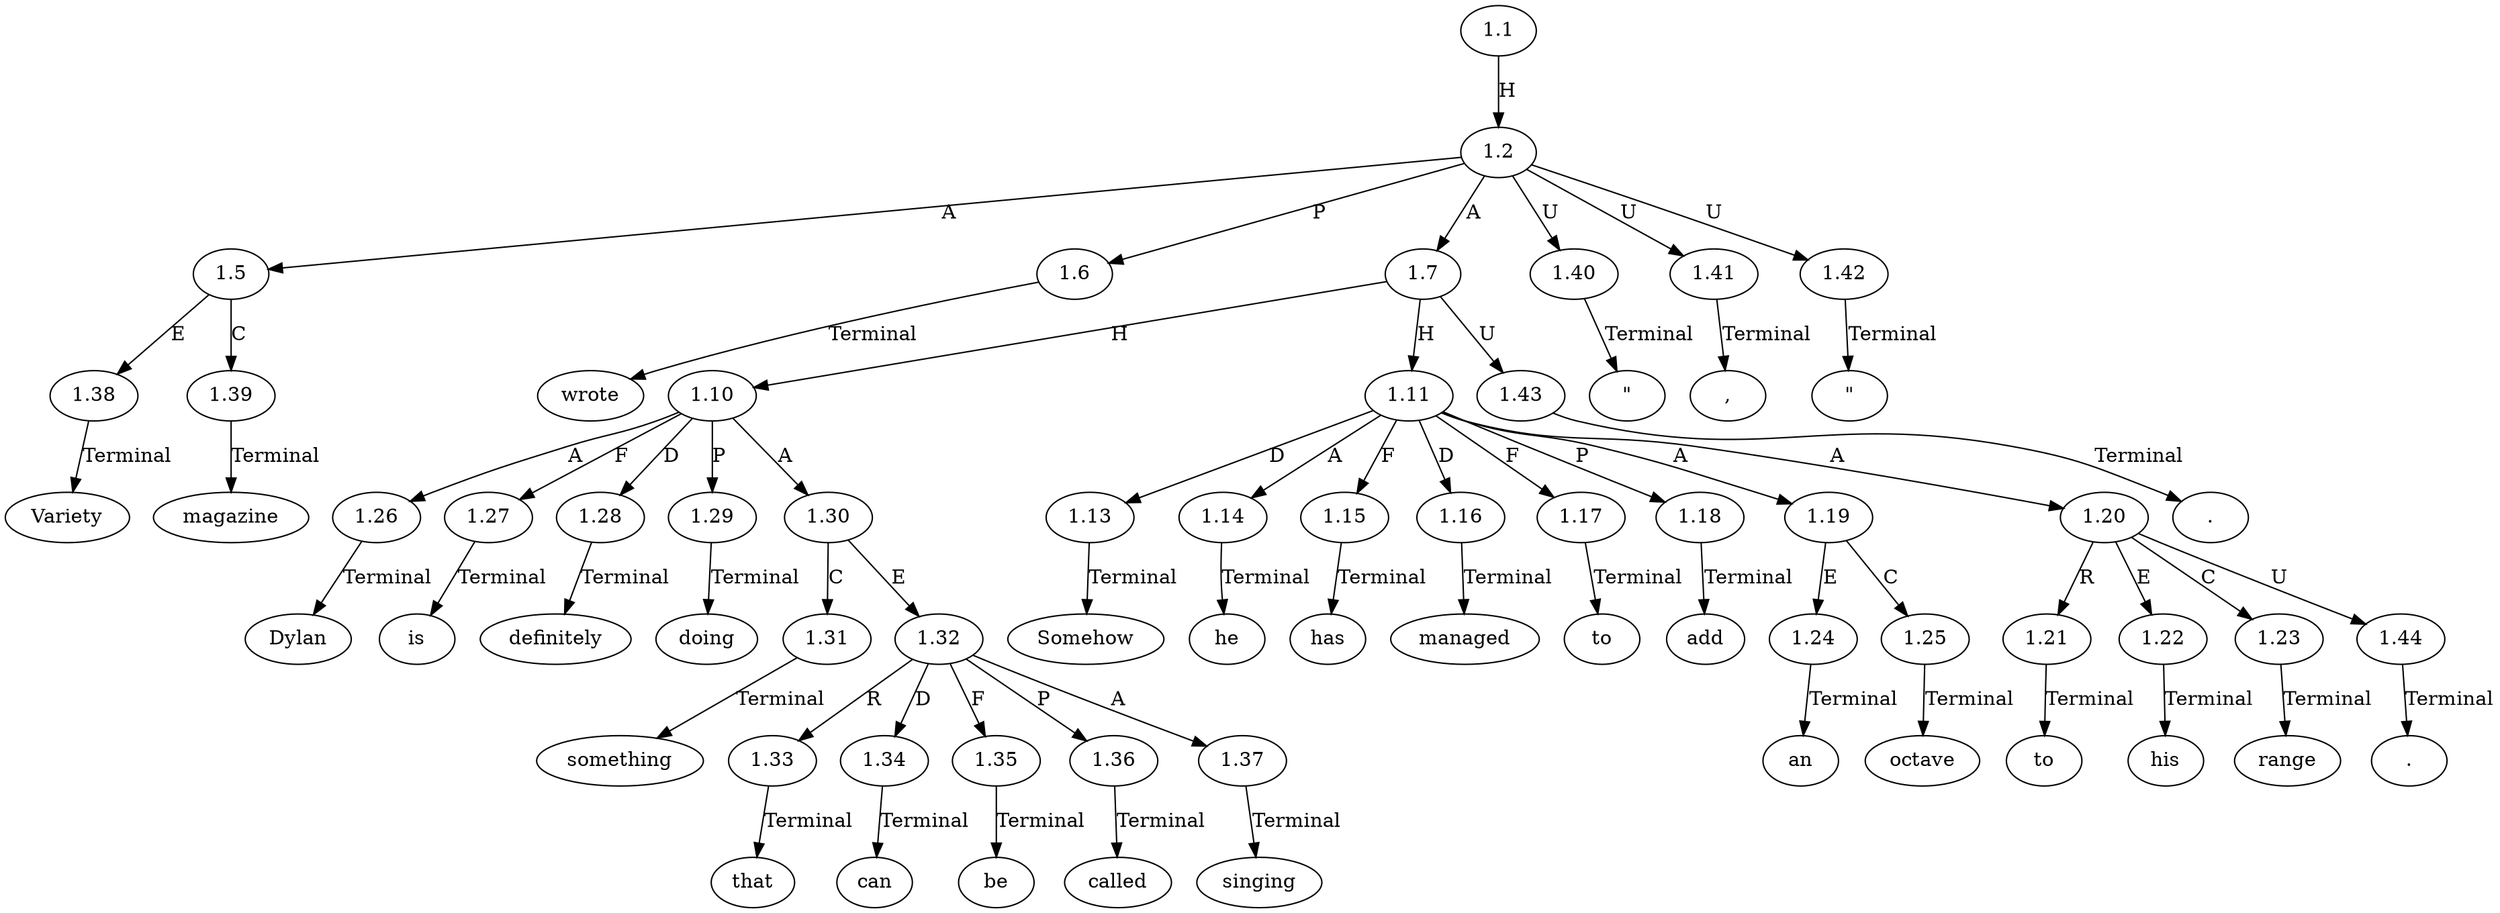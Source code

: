 // Graph
digraph {
	0.1 [label="\"" ordering=out]
	0.10 [label=doing ordering=out]
	0.11 [label=something ordering=out]
	0.12 [label=that ordering=out]
	0.13 [label=can ordering=out]
	0.14 [label=be ordering=out]
	0.15 [label=called ordering=out]
	0.16 [label=singing ordering=out]
	0.17 [label="." ordering=out]
	0.18 [label=Somehow ordering=out]
	0.19 [label=he ordering=out]
	0.2 [label=Variety ordering=out]
	0.20 [label=has ordering=out]
	0.21 [label=managed ordering=out]
	0.22 [label=to ordering=out]
	0.23 [label=add ordering=out]
	0.24 [label=an ordering=out]
	0.25 [label=octave ordering=out]
	0.26 [label=to ordering=out]
	0.27 [label=his ordering=out]
	0.28 [label=range ordering=out]
	0.29 [label="." ordering=out]
	0.3 [label=magazine ordering=out]
	0.4 [label=wrote ordering=out]
	0.5 [label="," ordering=out]
	0.6 [label="\"" ordering=out]
	0.7 [label=Dylan ordering=out]
	0.8 [label=is ordering=out]
	0.9 [label=definitely ordering=out]
	1.1 [label=1.1 ordering=out]
	1.2 [label=1.2 ordering=out]
	1.5 [label=1.5 ordering=out]
	1.6 [label=1.6 ordering=out]
	1.7 [label=1.7 ordering=out]
	1.10 [label=1.10 ordering=out]
	1.11 [label=1.11 ordering=out]
	1.13 [label=1.13 ordering=out]
	1.14 [label=1.14 ordering=out]
	1.15 [label=1.15 ordering=out]
	1.16 [label=1.16 ordering=out]
	1.17 [label=1.17 ordering=out]
	1.18 [label=1.18 ordering=out]
	1.19 [label=1.19 ordering=out]
	1.20 [label=1.20 ordering=out]
	1.21 [label=1.21 ordering=out]
	1.22 [label=1.22 ordering=out]
	1.23 [label=1.23 ordering=out]
	1.24 [label=1.24 ordering=out]
	1.25 [label=1.25 ordering=out]
	1.26 [label=1.26 ordering=out]
	1.27 [label=1.27 ordering=out]
	1.28 [label=1.28 ordering=out]
	1.29 [label=1.29 ordering=out]
	1.30 [label=1.30 ordering=out]
	1.31 [label=1.31 ordering=out]
	1.32 [label=1.32 ordering=out]
	1.33 [label=1.33 ordering=out]
	1.34 [label=1.34 ordering=out]
	1.35 [label=1.35 ordering=out]
	1.36 [label=1.36 ordering=out]
	1.37 [label=1.37 ordering=out]
	1.38 [label=1.38 ordering=out]
	1.39 [label=1.39 ordering=out]
	1.40 [label=1.40 ordering=out]
	1.41 [label=1.41 ordering=out]
	1.42 [label=1.42 ordering=out]
	1.43 [label=1.43 ordering=out]
	1.44 [label=1.44 ordering=out]
	1.1 -> 1.2 [label=H ordering=out]
	1.2 -> 1.5 [label=A ordering=out]
	1.2 -> 1.6 [label=P ordering=out]
	1.2 -> 1.7 [label=A ordering=out]
	1.2 -> 1.40 [label=U ordering=out]
	1.2 -> 1.41 [label=U ordering=out]
	1.2 -> 1.42 [label=U ordering=out]
	1.5 -> 1.38 [label=E ordering=out]
	1.5 -> 1.39 [label=C ordering=out]
	1.6 -> 0.4 [label=Terminal ordering=out]
	1.7 -> 1.10 [label=H ordering=out]
	1.7 -> 1.11 [label=H ordering=out]
	1.7 -> 1.43 [label=U ordering=out]
	1.10 -> 1.26 [label=A ordering=out]
	1.10 -> 1.27 [label=F ordering=out]
	1.10 -> 1.28 [label=D ordering=out]
	1.10 -> 1.29 [label=P ordering=out]
	1.10 -> 1.30 [label=A ordering=out]
	1.11 -> 1.13 [label=D ordering=out]
	1.11 -> 1.14 [label=A ordering=out]
	1.11 -> 1.15 [label=F ordering=out]
	1.11 -> 1.16 [label=D ordering=out]
	1.11 -> 1.17 [label=F ordering=out]
	1.11 -> 1.18 [label=P ordering=out]
	1.11 -> 1.19 [label=A ordering=out]
	1.11 -> 1.20 [label=A ordering=out]
	1.13 -> 0.18 [label=Terminal ordering=out]
	1.14 -> 0.19 [label=Terminal ordering=out]
	1.15 -> 0.20 [label=Terminal ordering=out]
	1.16 -> 0.21 [label=Terminal ordering=out]
	1.17 -> 0.22 [label=Terminal ordering=out]
	1.18 -> 0.23 [label=Terminal ordering=out]
	1.19 -> 1.24 [label=E ordering=out]
	1.19 -> 1.25 [label=C ordering=out]
	1.20 -> 1.21 [label=R ordering=out]
	1.20 -> 1.22 [label=E ordering=out]
	1.20 -> 1.23 [label=C ordering=out]
	1.20 -> 1.44 [label=U ordering=out]
	1.21 -> 0.26 [label=Terminal ordering=out]
	1.22 -> 0.27 [label=Terminal ordering=out]
	1.23 -> 0.28 [label=Terminal ordering=out]
	1.24 -> 0.24 [label=Terminal ordering=out]
	1.25 -> 0.25 [label=Terminal ordering=out]
	1.26 -> 0.7 [label=Terminal ordering=out]
	1.27 -> 0.8 [label=Terminal ordering=out]
	1.28 -> 0.9 [label=Terminal ordering=out]
	1.29 -> 0.10 [label=Terminal ordering=out]
	1.30 -> 1.31 [label=C ordering=out]
	1.30 -> 1.32 [label=E ordering=out]
	1.31 -> 0.11 [label=Terminal ordering=out]
	1.32 -> 1.33 [label=R ordering=out]
	1.32 -> 1.34 [label=D ordering=out]
	1.32 -> 1.35 [label=F ordering=out]
	1.32 -> 1.36 [label=P ordering=out]
	1.32 -> 1.37 [label=A ordering=out]
	1.33 -> 0.12 [label=Terminal ordering=out]
	1.34 -> 0.13 [label=Terminal ordering=out]
	1.35 -> 0.14 [label=Terminal ordering=out]
	1.36 -> 0.15 [label=Terminal ordering=out]
	1.37 -> 0.16 [label=Terminal ordering=out]
	1.38 -> 0.2 [label=Terminal ordering=out]
	1.39 -> 0.3 [label=Terminal ordering=out]
	1.40 -> 0.1 [label=Terminal ordering=out]
	1.41 -> 0.5 [label=Terminal ordering=out]
	1.42 -> 0.6 [label=Terminal ordering=out]
	1.43 -> 0.17 [label=Terminal ordering=out]
	1.44 -> 0.29 [label=Terminal ordering=out]
}
